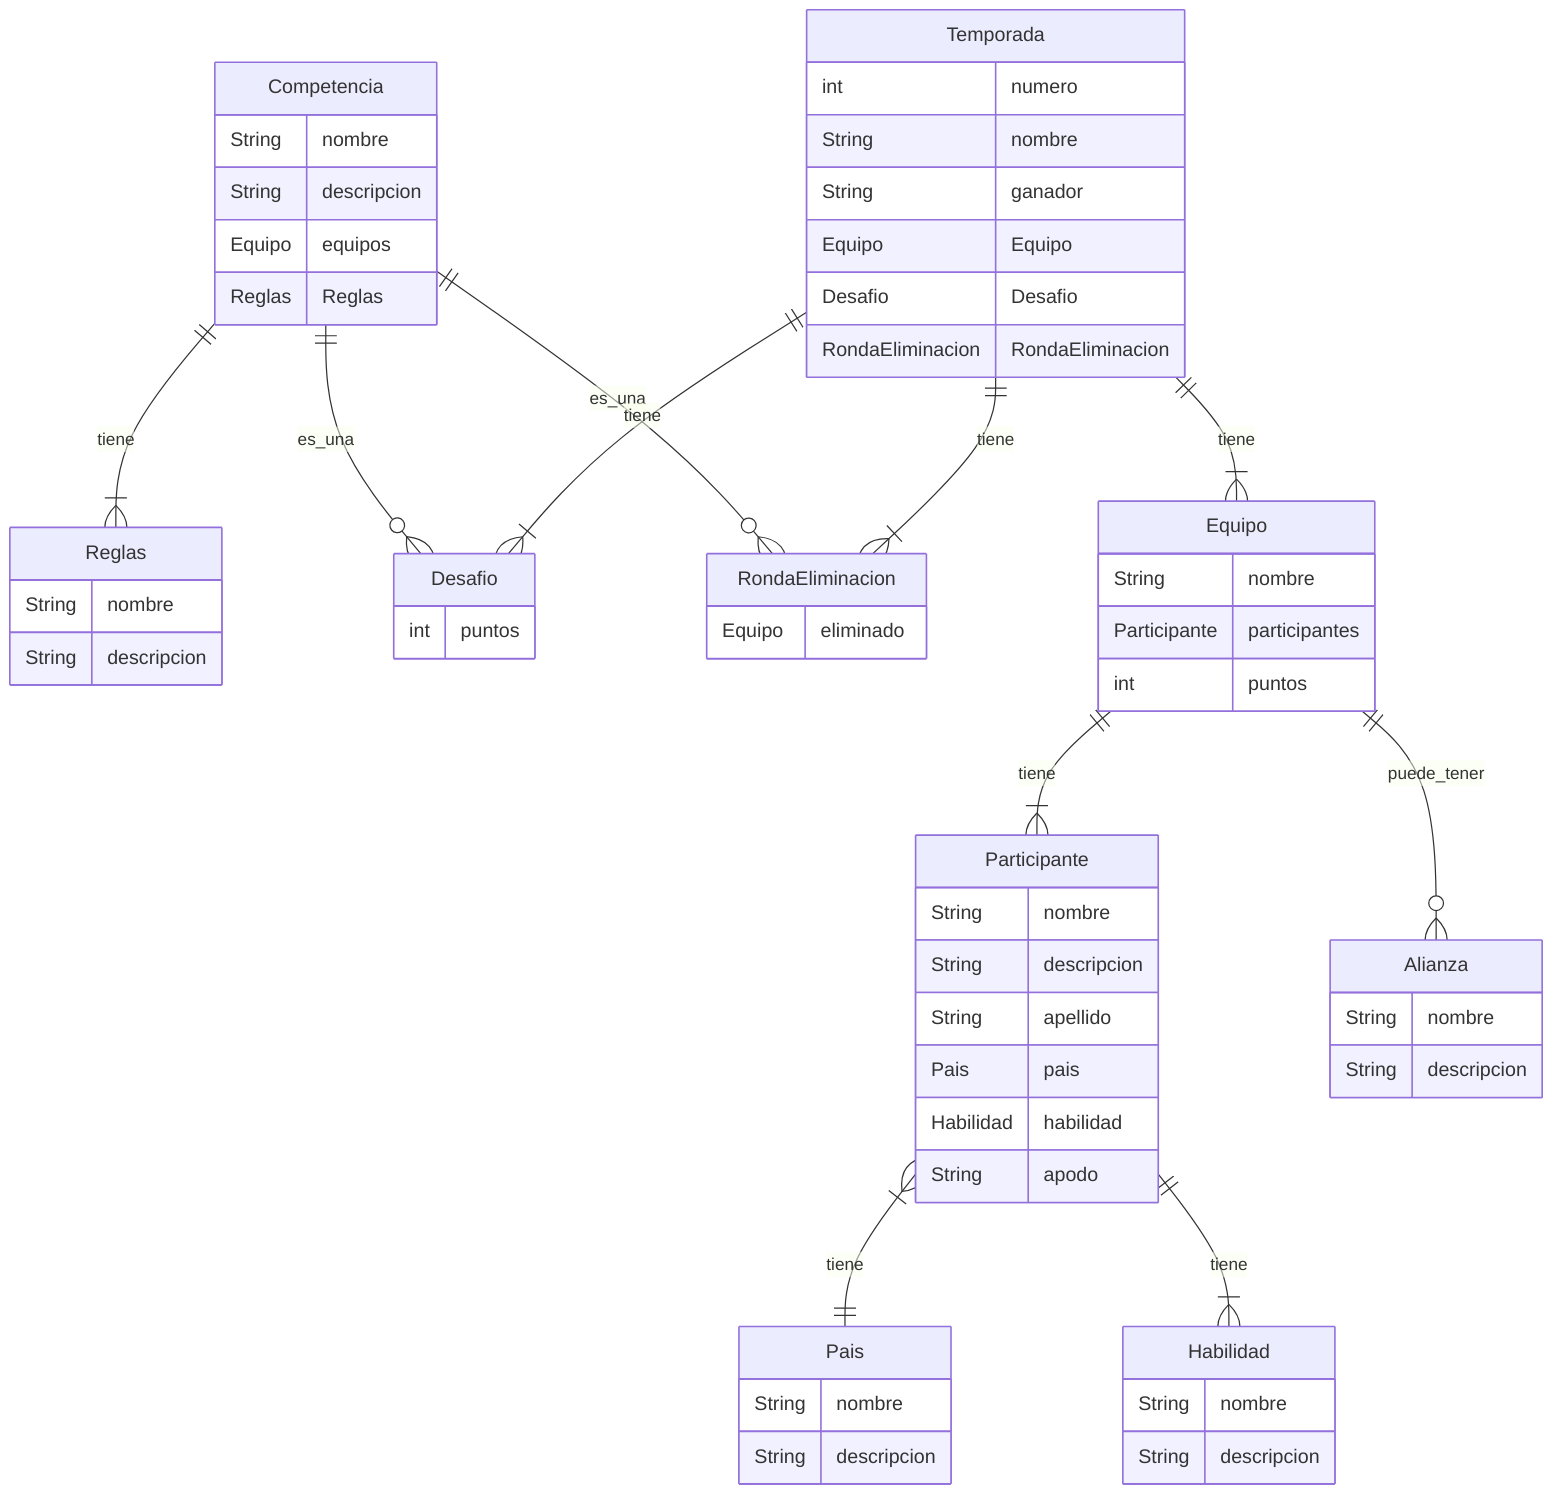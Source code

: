 erDiagram

    Competencia ||--|{ Reglas: tiene
    Competencia ||--o{ Desafio: es_una
    Competencia ||--o{ RondaEliminacion: es_una
    Temporada ||--|{ Equipo: tiene
    Temporada ||--|{ Desafio: tiene
    Temporada ||--|{ RondaEliminacion: tiene
    Equipo ||--|{ Participante: tiene
    Participante }|--|| Pais: tiene
    Equipo ||--o{ Alianza: puede_tener
    Participante ||--|{ Habilidad: tiene
    
    Equipo{
        String nombre
        Participante participantes
        int puntos
    }
    Participante{
        String nombre
        String descripcion
        String apellido
        Pais pais
        Habilidad habilidad
        String apodo
    }
    Pais{
        String nombre
        String descripcion
    }
    Habilidad{
        String nombre
        String descripcion
    }
    Temporada{
        int numero
        String nombre
        String ganador
        Equipo Equipo
        Desafio Desafio
        RondaEliminacion RondaEliminacion
    }
    Competencia{
        String nombre
        String descripcion
        Equipo equipos
        Reglas Reglas
    }
    Desafio{
        int puntos
    }
    Reglas{
        String nombre
        String descripcion
    }
    RondaEliminacion{
        Equipo eliminado
    }
    Alianza{
        String nombre
        String descripcion
    }